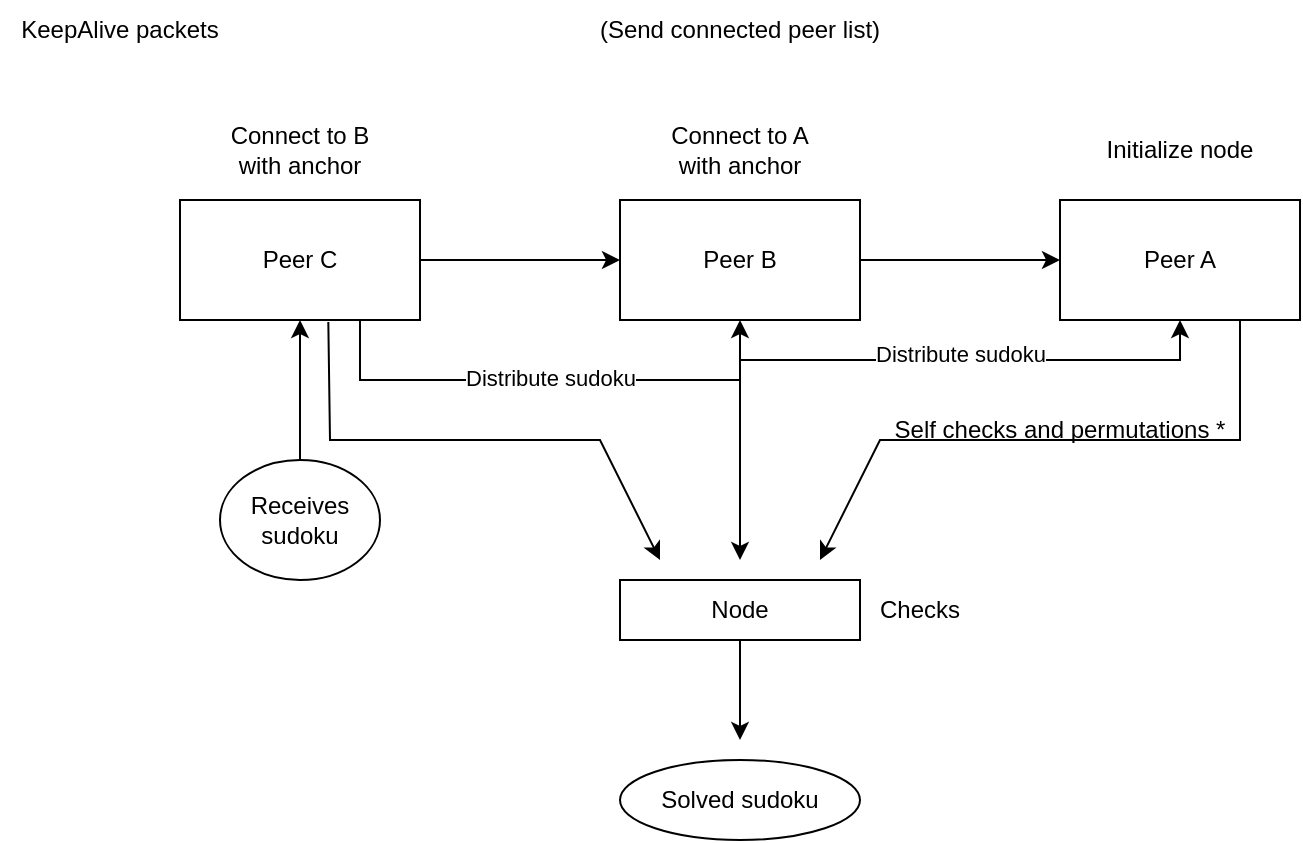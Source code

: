 <mxfile version="24.5.2" type="device">
  <diagram name="Page-1" id="afnOpXMc7StXMjpK_rV3">
    <mxGraphModel dx="1797" dy="468" grid="1" gridSize="10" guides="1" tooltips="1" connect="1" arrows="1" fold="1" page="1" pageScale="1" pageWidth="850" pageHeight="1100" math="0" shadow="0">
      <root>
        <mxCell id="0" />
        <mxCell id="1" parent="0" />
        <mxCell id="iMOvoIVxyvrUxq73TtLY-22" style="edgeStyle=none;rounded=0;orthogonalLoop=1;jettySize=auto;html=1;exitX=0.75;exitY=1;exitDx=0;exitDy=0;" edge="1" parent="1" source="iMOvoIVxyvrUxq73TtLY-1">
          <mxGeometry relative="1" as="geometry">
            <mxPoint x="110" y="340" as="targetPoint" />
            <Array as="points">
              <mxPoint x="320" y="280" />
              <mxPoint x="140" y="280" />
            </Array>
          </mxGeometry>
        </mxCell>
        <mxCell id="iMOvoIVxyvrUxq73TtLY-1" value="Peer A" style="whiteSpace=wrap;html=1;" vertex="1" parent="1">
          <mxGeometry x="230" y="160" width="120" height="60" as="geometry" />
        </mxCell>
        <mxCell id="iMOvoIVxyvrUxq73TtLY-3" style="edgeStyle=orthogonalEdgeStyle;rounded=0;orthogonalLoop=1;jettySize=auto;html=1;entryX=0;entryY=0.5;entryDx=0;entryDy=0;" edge="1" parent="1" source="iMOvoIVxyvrUxq73TtLY-2" target="iMOvoIVxyvrUxq73TtLY-1">
          <mxGeometry relative="1" as="geometry" />
        </mxCell>
        <mxCell id="iMOvoIVxyvrUxq73TtLY-2" value="Peer B" style="whiteSpace=wrap;html=1;" vertex="1" parent="1">
          <mxGeometry x="10" y="160" width="120" height="60" as="geometry" />
        </mxCell>
        <mxCell id="iMOvoIVxyvrUxq73TtLY-4" value="Initialize node" style="text;strokeColor=none;align=center;fillColor=none;html=1;verticalAlign=middle;whiteSpace=wrap;rounded=0;" vertex="1" parent="1">
          <mxGeometry x="250" y="120" width="80" height="30" as="geometry" />
        </mxCell>
        <mxCell id="iMOvoIVxyvrUxq73TtLY-5" value="Connect to A with anchor" style="text;strokeColor=none;align=center;fillColor=none;html=1;verticalAlign=middle;whiteSpace=wrap;rounded=0;" vertex="1" parent="1">
          <mxGeometry x="30" y="120" width="80" height="30" as="geometry" />
        </mxCell>
        <mxCell id="iMOvoIVxyvrUxq73TtLY-7" style="edgeStyle=orthogonalEdgeStyle;rounded=0;orthogonalLoop=1;jettySize=auto;html=1;entryX=0;entryY=0.5;entryDx=0;entryDy=0;" edge="1" parent="1" source="iMOvoIVxyvrUxq73TtLY-6" target="iMOvoIVxyvrUxq73TtLY-2">
          <mxGeometry relative="1" as="geometry" />
        </mxCell>
        <mxCell id="iMOvoIVxyvrUxq73TtLY-12" style="rounded=0;orthogonalLoop=1;jettySize=auto;html=1;exitX=0.75;exitY=1;exitDx=0;exitDy=0;entryX=0.5;entryY=1;entryDx=0;entryDy=0;" edge="1" parent="1" source="iMOvoIVxyvrUxq73TtLY-6" target="iMOvoIVxyvrUxq73TtLY-2">
          <mxGeometry relative="1" as="geometry">
            <Array as="points">
              <mxPoint x="-120" y="250" />
              <mxPoint x="70" y="250" />
            </Array>
          </mxGeometry>
        </mxCell>
        <mxCell id="iMOvoIVxyvrUxq73TtLY-15" value="Distribute sudoku" style="edgeLabel;html=1;align=center;verticalAlign=middle;resizable=0;points=[];" vertex="1" connectable="0" parent="iMOvoIVxyvrUxq73TtLY-12">
          <mxGeometry x="0.001" y="1" relative="1" as="geometry">
            <mxPoint as="offset" />
          </mxGeometry>
        </mxCell>
        <mxCell id="iMOvoIVxyvrUxq73TtLY-6" value="Peer C" style="whiteSpace=wrap;html=1;" vertex="1" parent="1">
          <mxGeometry x="-210" y="160" width="120" height="60" as="geometry" />
        </mxCell>
        <mxCell id="iMOvoIVxyvrUxq73TtLY-8" value="Connect to B with anchor" style="text;strokeColor=none;align=center;fillColor=none;html=1;verticalAlign=middle;whiteSpace=wrap;rounded=0;" vertex="1" parent="1">
          <mxGeometry x="-190" y="120" width="80" height="30" as="geometry" />
        </mxCell>
        <mxCell id="iMOvoIVxyvrUxq73TtLY-9" value="(Send connected peer list)" style="text;strokeColor=none;align=center;fillColor=none;html=1;verticalAlign=middle;whiteSpace=wrap;rounded=0;" vertex="1" parent="1">
          <mxGeometry x="-45" y="60" width="230" height="30" as="geometry" />
        </mxCell>
        <mxCell id="iMOvoIVxyvrUxq73TtLY-11" style="edgeStyle=orthogonalEdgeStyle;rounded=0;orthogonalLoop=1;jettySize=auto;html=1;entryX=0.5;entryY=1;entryDx=0;entryDy=0;" edge="1" parent="1" source="iMOvoIVxyvrUxq73TtLY-10" target="iMOvoIVxyvrUxq73TtLY-6">
          <mxGeometry relative="1" as="geometry" />
        </mxCell>
        <mxCell id="iMOvoIVxyvrUxq73TtLY-10" value="Receives sudoku" style="ellipse;whiteSpace=wrap;html=1;" vertex="1" parent="1">
          <mxGeometry x="-190" y="290" width="80" height="60" as="geometry" />
        </mxCell>
        <mxCell id="iMOvoIVxyvrUxq73TtLY-19" value="" style="endArrow=classic;html=1;rounded=0;entryX=0.5;entryY=1;entryDx=0;entryDy=0;" edge="1" parent="1" target="iMOvoIVxyvrUxq73TtLY-1">
          <mxGeometry width="50" height="50" relative="1" as="geometry">
            <mxPoint x="70" y="240" as="sourcePoint" />
            <mxPoint x="160" y="250" as="targetPoint" />
            <Array as="points">
              <mxPoint x="290" y="240" />
            </Array>
          </mxGeometry>
        </mxCell>
        <mxCell id="iMOvoIVxyvrUxq73TtLY-20" value="Distribute sudoku" style="edgeLabel;html=1;align=center;verticalAlign=middle;resizable=0;points=[];" vertex="1" connectable="0" parent="iMOvoIVxyvrUxq73TtLY-19">
          <mxGeometry x="-0.282" y="3" relative="1" as="geometry">
            <mxPoint x="24" as="offset" />
          </mxGeometry>
        </mxCell>
        <mxCell id="iMOvoIVxyvrUxq73TtLY-21" value="" style="endArrow=classic;html=1;rounded=0;exitX=0.618;exitY=1.017;exitDx=0;exitDy=0;exitPerimeter=0;" edge="1" parent="1" source="iMOvoIVxyvrUxq73TtLY-6">
          <mxGeometry width="50" height="50" relative="1" as="geometry">
            <mxPoint x="-135" y="250" as="sourcePoint" />
            <mxPoint x="30" y="340" as="targetPoint" />
            <Array as="points">
              <mxPoint x="-135" y="280" />
              <mxPoint x="-60" y="280" />
              <mxPoint y="280" />
            </Array>
          </mxGeometry>
        </mxCell>
        <mxCell id="iMOvoIVxyvrUxq73TtLY-23" value="" style="endArrow=classic;html=1;rounded=0;" edge="1" parent="1">
          <mxGeometry width="50" height="50" relative="1" as="geometry">
            <mxPoint x="70" y="250" as="sourcePoint" />
            <mxPoint x="70" y="340" as="targetPoint" />
          </mxGeometry>
        </mxCell>
        <mxCell id="iMOvoIVxyvrUxq73TtLY-25" value="KeepAlive packets" style="text;html=1;align=center;verticalAlign=middle;whiteSpace=wrap;rounded=0;" vertex="1" parent="1">
          <mxGeometry x="-300" y="60" width="120" height="30" as="geometry" />
        </mxCell>
        <mxCell id="iMOvoIVxyvrUxq73TtLY-30" style="edgeStyle=none;rounded=0;orthogonalLoop=1;jettySize=auto;html=1;" edge="1" parent="1" source="iMOvoIVxyvrUxq73TtLY-26">
          <mxGeometry relative="1" as="geometry">
            <mxPoint x="70" y="430" as="targetPoint" />
          </mxGeometry>
        </mxCell>
        <mxCell id="iMOvoIVxyvrUxq73TtLY-26" value="Node" style="rounded=0;whiteSpace=wrap;html=1;" vertex="1" parent="1">
          <mxGeometry x="10" y="350" width="120" height="30" as="geometry" />
        </mxCell>
        <mxCell id="iMOvoIVxyvrUxq73TtLY-27" value="Checks" style="text;html=1;align=center;verticalAlign=middle;whiteSpace=wrap;rounded=0;" vertex="1" parent="1">
          <mxGeometry x="130" y="350" width="60" height="30" as="geometry" />
        </mxCell>
        <mxCell id="iMOvoIVxyvrUxq73TtLY-29" value="Self checks and permutations *" style="text;html=1;align=center;verticalAlign=middle;whiteSpace=wrap;rounded=0;" vertex="1" parent="1">
          <mxGeometry x="120" y="260" width="220" height="30" as="geometry" />
        </mxCell>
        <mxCell id="iMOvoIVxyvrUxq73TtLY-31" value="Solved sudoku" style="ellipse;whiteSpace=wrap;html=1;" vertex="1" parent="1">
          <mxGeometry x="10" y="440" width="120" height="40" as="geometry" />
        </mxCell>
      </root>
    </mxGraphModel>
  </diagram>
</mxfile>
